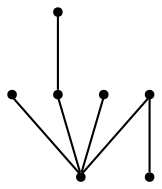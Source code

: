 graph {
  node [shape=point,comment="{\"directed\":false,\"doi\":\"10.1007/978-3-319-50106-2_27\",\"figure\":\"4 (4)\"}"]

  v0 [pos="1570.3730456546086,2201.101972176233"]
  v1 [pos="1570.3730456546086,2155.992202045546"]
  v2 [pos="1536.5365040060356,2077.04198099604"]
  v3 [pos="1536.5365040060356,2246.2149216888397"]
  v4 [pos="1378.643633177554,2246.2149216888397"]
  v5 [pos="1491.4230015976634,2280.04901384382"]
  v6 [pos="1378.643633177554,2077.04198099604"]

  v0 -- v4 [id="-1",pos="1570.3730456546086,2201.101972176233 1549.7009915625706,2201.1030531660854 1549.7009915625706,2201.1030531660854 1549.7009915625706,2201.1030531660854 1529.0144075170886,2201.1030531660854 1487.6661660858624,2201.1030531660854 1455.706881704567,2208.6208924764583 1423.7517941588394,2216.138731786831 1401.1981269929117,2231.1825496252895 1389.9213569983656,2238.696192151529 1378.643633177554,2246.2149216888397 1378.643633177554,2246.2149216888397 1378.643633177554,2246.2149216888397"]
  v1 -- v4 [id="-2",pos="1570.3730456546086,2155.992202045546 1545.933759344476,2152.233409565636 1545.933759344476,2152.233409565636 1545.933759344476,2152.233409565636 1521.4964760695009,2148.470293126317 1472.6262335319543,2140.9527081664974 1440.6711459862267,2155.9881324366893 1408.7160584404994,2171.0278806662914 1393.6719290510232,2208.6208924764583 1386.1623912745715,2227.4153635771136 1378.643633177554,2246.2149216888397 1378.643633177554,2246.2149216888397 1378.643633177554,2246.2149216888397"]
  v2 -- v3 [id="-3",pos="1536.5365040060356,2077.04198099604 1536.5365040060356,2246.2149216888397 1536.5365040060356,2246.2149216888397 1536.5365040060356,2246.2149216888397"]
  v3 -- v4 [id="-5",pos="1536.5365040060356,2246.2149216888397 1378.643633177554,2246.2149216888397 1378.643633177554,2246.2149216888397 1378.643633177554,2246.2149216888397"]
  v1 -- v5 [id="-6",pos="1570.3730456546086,2155.992202045546 1515.862287907796,2155.9881324366893 1515.862287907796,2155.9881324366893 1515.862287907796,2155.9881324366893 1506.4608675279962,2155.9881324366893 1498.9429360804086,2155.9881324366893 1495.18409753345,2157.8675286766443 1491.4209349740881,2159.7469249165993 1491.4209349740881,2163.5100413559185 1491.4209349740881,2180.4251162166192 1491.4230015976634,2280.04901384382 1491.4230015976634,2280.04901384382 1491.4230015976634,2280.04901384382"]
  v6 -- v4 [id="-7",pos="1378.643633177554,2077.04198099604 1378.643633177554,2246.2149216888397 1378.643633177554,2246.2149216888397 1378.643633177554,2246.2149216888397"]
}